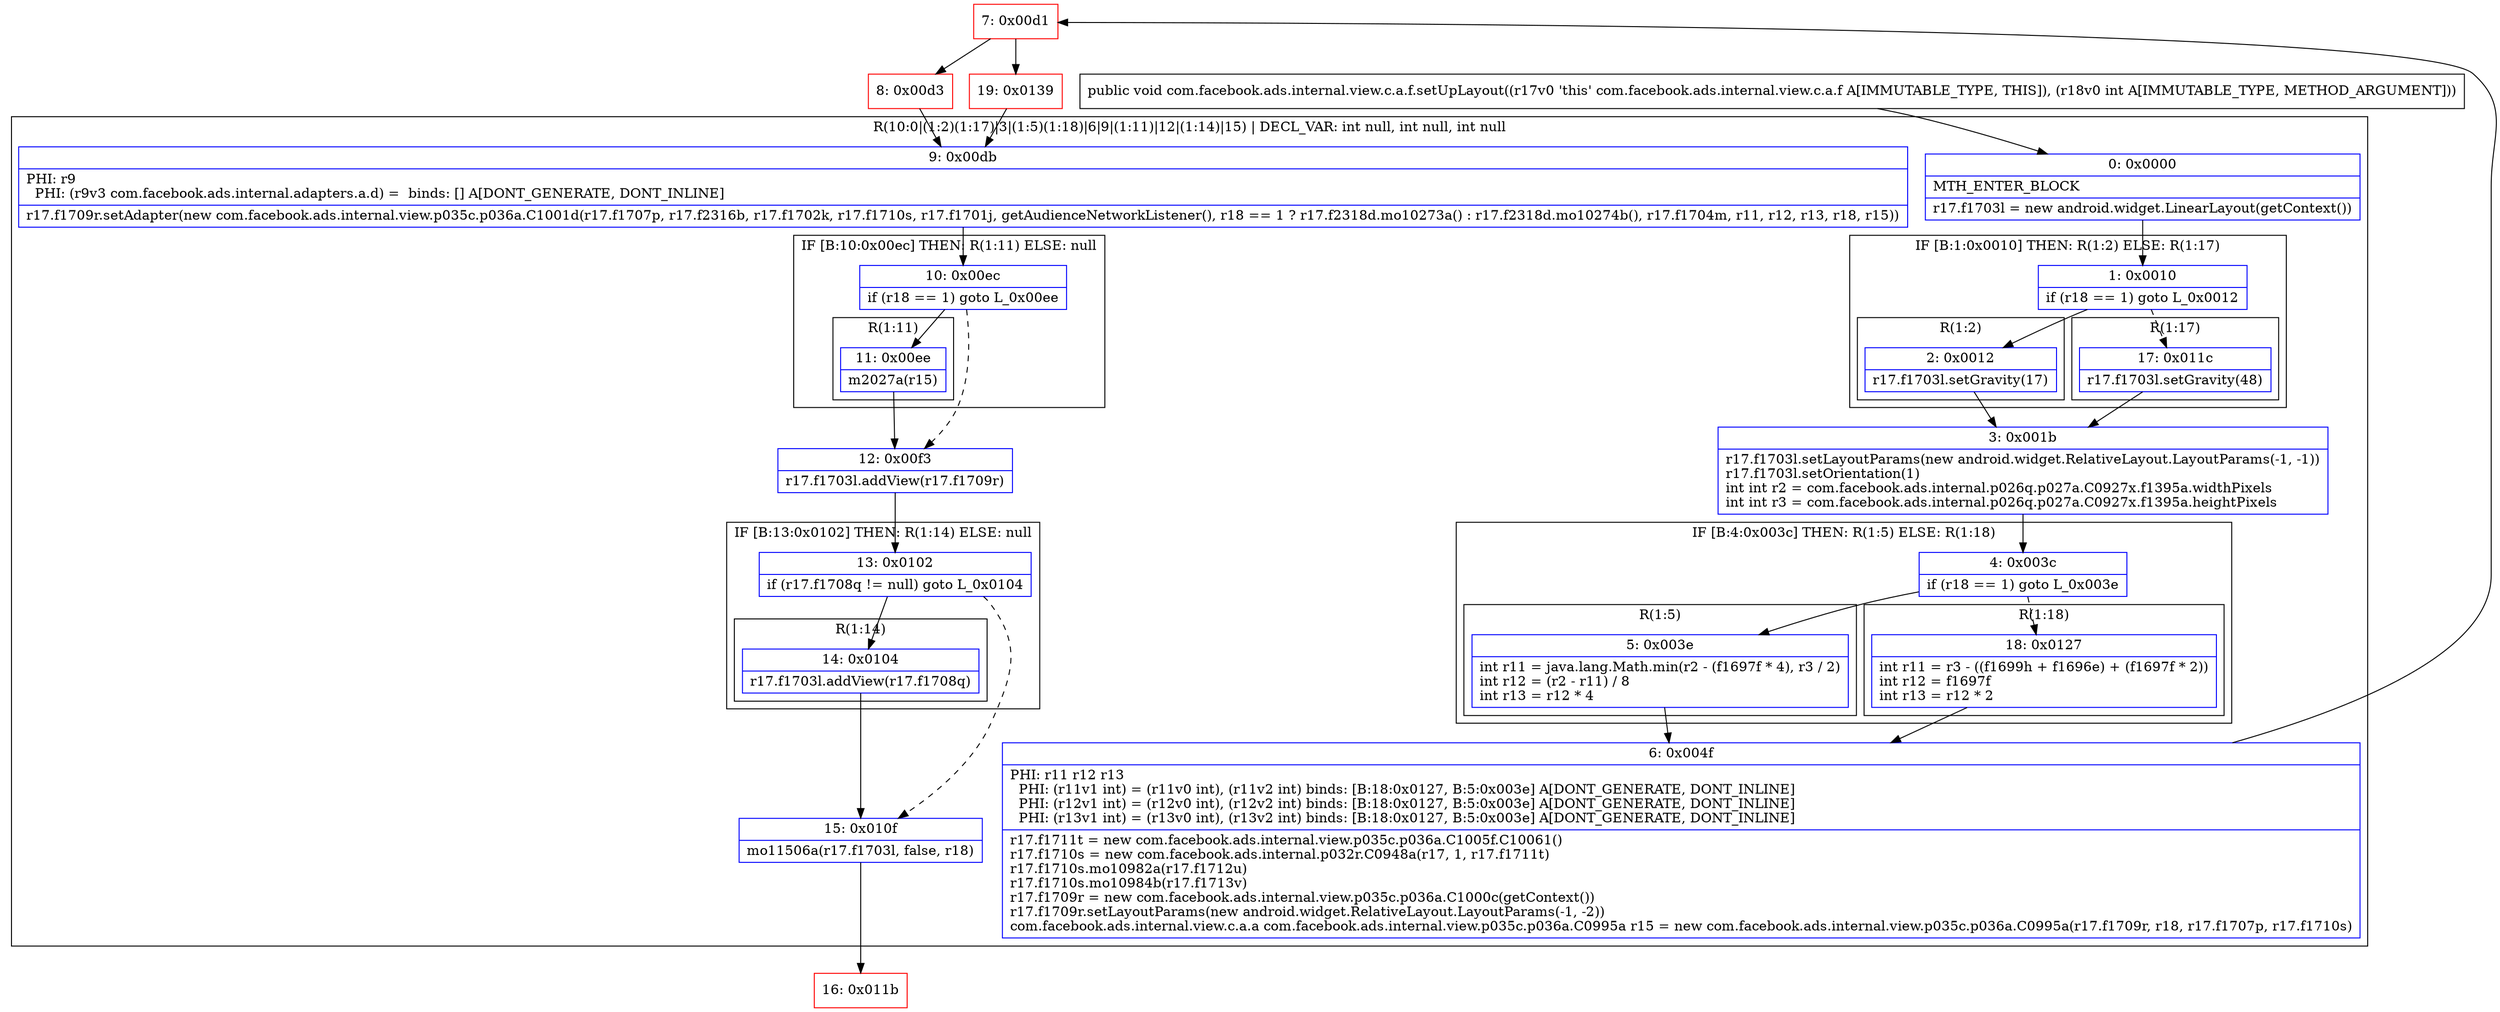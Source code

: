 digraph "CFG forcom.facebook.ads.internal.view.c.a.f.setUpLayout(I)V" {
subgraph cluster_Region_2020548365 {
label = "R(10:0|(1:2)(1:17)|3|(1:5)(1:18)|6|9|(1:11)|12|(1:14)|15) | DECL_VAR: int null, int null, int null\l";
node [shape=record,color=blue];
Node_0 [shape=record,label="{0\:\ 0x0000|MTH_ENTER_BLOCK\l|r17.f1703l = new android.widget.LinearLayout(getContext())\l}"];
subgraph cluster_IfRegion_147183550 {
label = "IF [B:1:0x0010] THEN: R(1:2) ELSE: R(1:17)";
node [shape=record,color=blue];
Node_1 [shape=record,label="{1\:\ 0x0010|if (r18 == 1) goto L_0x0012\l}"];
subgraph cluster_Region_566893817 {
label = "R(1:2)";
node [shape=record,color=blue];
Node_2 [shape=record,label="{2\:\ 0x0012|r17.f1703l.setGravity(17)\l}"];
}
subgraph cluster_Region_1453661206 {
label = "R(1:17)";
node [shape=record,color=blue];
Node_17 [shape=record,label="{17\:\ 0x011c|r17.f1703l.setGravity(48)\l}"];
}
}
Node_3 [shape=record,label="{3\:\ 0x001b|r17.f1703l.setLayoutParams(new android.widget.RelativeLayout.LayoutParams(\-1, \-1))\lr17.f1703l.setOrientation(1)\lint int r2 = com.facebook.ads.internal.p026q.p027a.C0927x.f1395a.widthPixels\lint int r3 = com.facebook.ads.internal.p026q.p027a.C0927x.f1395a.heightPixels\l}"];
subgraph cluster_IfRegion_2002562061 {
label = "IF [B:4:0x003c] THEN: R(1:5) ELSE: R(1:18)";
node [shape=record,color=blue];
Node_4 [shape=record,label="{4\:\ 0x003c|if (r18 == 1) goto L_0x003e\l}"];
subgraph cluster_Region_1445547741 {
label = "R(1:5)";
node [shape=record,color=blue];
Node_5 [shape=record,label="{5\:\ 0x003e|int r11 = java.lang.Math.min(r2 \- (f1697f * 4), r3 \/ 2)\lint r12 = (r2 \- r11) \/ 8\lint r13 = r12 * 4\l}"];
}
subgraph cluster_Region_1538144476 {
label = "R(1:18)";
node [shape=record,color=blue];
Node_18 [shape=record,label="{18\:\ 0x0127|int r11 = r3 \- ((f1699h + f1696e) + (f1697f * 2))\lint r12 = f1697f\lint r13 = r12 * 2\l}"];
}
}
Node_6 [shape=record,label="{6\:\ 0x004f|PHI: r11 r12 r13 \l  PHI: (r11v1 int) = (r11v0 int), (r11v2 int) binds: [B:18:0x0127, B:5:0x003e] A[DONT_GENERATE, DONT_INLINE]\l  PHI: (r12v1 int) = (r12v0 int), (r12v2 int) binds: [B:18:0x0127, B:5:0x003e] A[DONT_GENERATE, DONT_INLINE]\l  PHI: (r13v1 int) = (r13v0 int), (r13v2 int) binds: [B:18:0x0127, B:5:0x003e] A[DONT_GENERATE, DONT_INLINE]\l|r17.f1711t = new com.facebook.ads.internal.view.p035c.p036a.C1005f.C10061()\lr17.f1710s = new com.facebook.ads.internal.p032r.C0948a(r17, 1, r17.f1711t)\lr17.f1710s.mo10982a(r17.f1712u)\lr17.f1710s.mo10984b(r17.f1713v)\lr17.f1709r = new com.facebook.ads.internal.view.p035c.p036a.C1000c(getContext())\lr17.f1709r.setLayoutParams(new android.widget.RelativeLayout.LayoutParams(\-1, \-2))\lcom.facebook.ads.internal.view.c.a.a com.facebook.ads.internal.view.p035c.p036a.C0995a r15 = new com.facebook.ads.internal.view.p035c.p036a.C0995a(r17.f1709r, r18, r17.f1707p, r17.f1710s)\l}"];
Node_9 [shape=record,label="{9\:\ 0x00db|PHI: r9 \l  PHI: (r9v3 com.facebook.ads.internal.adapters.a.d) =  binds: [] A[DONT_GENERATE, DONT_INLINE]\l|r17.f1709r.setAdapter(new com.facebook.ads.internal.view.p035c.p036a.C1001d(r17.f1707p, r17.f2316b, r17.f1702k, r17.f1710s, r17.f1701j, getAudienceNetworkListener(), r18 == 1 ? r17.f2318d.mo10273a() : r17.f2318d.mo10274b(), r17.f1704m, r11, r12, r13, r18, r15))\l}"];
subgraph cluster_IfRegion_1367534975 {
label = "IF [B:10:0x00ec] THEN: R(1:11) ELSE: null";
node [shape=record,color=blue];
Node_10 [shape=record,label="{10\:\ 0x00ec|if (r18 == 1) goto L_0x00ee\l}"];
subgraph cluster_Region_1796390116 {
label = "R(1:11)";
node [shape=record,color=blue];
Node_11 [shape=record,label="{11\:\ 0x00ee|m2027a(r15)\l}"];
}
}
Node_12 [shape=record,label="{12\:\ 0x00f3|r17.f1703l.addView(r17.f1709r)\l}"];
subgraph cluster_IfRegion_551427682 {
label = "IF [B:13:0x0102] THEN: R(1:14) ELSE: null";
node [shape=record,color=blue];
Node_13 [shape=record,label="{13\:\ 0x0102|if (r17.f1708q != null) goto L_0x0104\l}"];
subgraph cluster_Region_1592128451 {
label = "R(1:14)";
node [shape=record,color=blue];
Node_14 [shape=record,label="{14\:\ 0x0104|r17.f1703l.addView(r17.f1708q)\l}"];
}
}
Node_15 [shape=record,label="{15\:\ 0x010f|mo11506a(r17.f1703l, false, r18)\l}"];
}
Node_7 [shape=record,color=red,label="{7\:\ 0x00d1}"];
Node_8 [shape=record,color=red,label="{8\:\ 0x00d3}"];
Node_16 [shape=record,color=red,label="{16\:\ 0x011b}"];
Node_19 [shape=record,color=red,label="{19\:\ 0x0139}"];
MethodNode[shape=record,label="{public void com.facebook.ads.internal.view.c.a.f.setUpLayout((r17v0 'this' com.facebook.ads.internal.view.c.a.f A[IMMUTABLE_TYPE, THIS]), (r18v0 int A[IMMUTABLE_TYPE, METHOD_ARGUMENT])) }"];
MethodNode -> Node_0;
Node_0 -> Node_1;
Node_1 -> Node_2;
Node_1 -> Node_17[style=dashed];
Node_2 -> Node_3;
Node_17 -> Node_3;
Node_3 -> Node_4;
Node_4 -> Node_5;
Node_4 -> Node_18[style=dashed];
Node_5 -> Node_6;
Node_18 -> Node_6;
Node_6 -> Node_7;
Node_9 -> Node_10;
Node_10 -> Node_11;
Node_10 -> Node_12[style=dashed];
Node_11 -> Node_12;
Node_12 -> Node_13;
Node_13 -> Node_14;
Node_13 -> Node_15[style=dashed];
Node_14 -> Node_15;
Node_15 -> Node_16;
Node_7 -> Node_8;
Node_7 -> Node_19;
Node_8 -> Node_9;
Node_19 -> Node_9;
}

